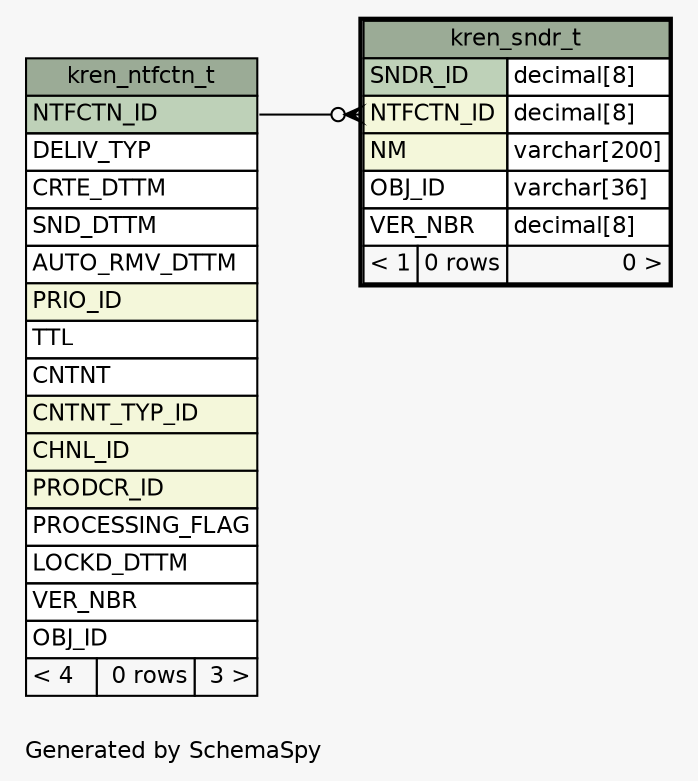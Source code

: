 // dot 2.28.0 on Mac OS X 10.7.2
// SchemaSpy rev 590
digraph "oneDegreeRelationshipsDiagram" {
  graph [
    rankdir="RL"
    bgcolor="#f7f7f7"
    label="\nGenerated by SchemaSpy"
    labeljust="l"
    nodesep="0.18"
    ranksep="0.46"
    fontname="Helvetica"
    fontsize="11"
  ];
  node [
    fontname="Helvetica"
    fontsize="11"
    shape="plaintext"
  ];
  edge [
    arrowsize="0.8"
  ];
  "kren_sndr_t":"NTFCTN_ID":w -> "kren_ntfctn_t":"NTFCTN_ID":e [arrowhead=none dir=back arrowtail=crowodot];
  "kren_ntfctn_t" [
    label=<
    <TABLE BORDER="0" CELLBORDER="1" CELLSPACING="0" BGCOLOR="#ffffff">
      <TR><TD COLSPAN="3" BGCOLOR="#9bab96" ALIGN="CENTER">kren_ntfctn_t</TD></TR>
      <TR><TD PORT="NTFCTN_ID" COLSPAN="3" BGCOLOR="#bed1b8" ALIGN="LEFT">NTFCTN_ID</TD></TR>
      <TR><TD PORT="DELIV_TYP" COLSPAN="3" ALIGN="LEFT">DELIV_TYP</TD></TR>
      <TR><TD PORT="CRTE_DTTM" COLSPAN="3" ALIGN="LEFT">CRTE_DTTM</TD></TR>
      <TR><TD PORT="SND_DTTM" COLSPAN="3" ALIGN="LEFT">SND_DTTM</TD></TR>
      <TR><TD PORT="AUTO_RMV_DTTM" COLSPAN="3" ALIGN="LEFT">AUTO_RMV_DTTM</TD></TR>
      <TR><TD PORT="PRIO_ID" COLSPAN="3" BGCOLOR="#f4f7da" ALIGN="LEFT">PRIO_ID</TD></TR>
      <TR><TD PORT="TTL" COLSPAN="3" ALIGN="LEFT">TTL</TD></TR>
      <TR><TD PORT="CNTNT" COLSPAN="3" ALIGN="LEFT">CNTNT</TD></TR>
      <TR><TD PORT="CNTNT_TYP_ID" COLSPAN="3" BGCOLOR="#f4f7da" ALIGN="LEFT">CNTNT_TYP_ID</TD></TR>
      <TR><TD PORT="CHNL_ID" COLSPAN="3" BGCOLOR="#f4f7da" ALIGN="LEFT">CHNL_ID</TD></TR>
      <TR><TD PORT="PRODCR_ID" COLSPAN="3" BGCOLOR="#f4f7da" ALIGN="LEFT">PRODCR_ID</TD></TR>
      <TR><TD PORT="PROCESSING_FLAG" COLSPAN="3" ALIGN="LEFT">PROCESSING_FLAG</TD></TR>
      <TR><TD PORT="LOCKD_DTTM" COLSPAN="3" ALIGN="LEFT">LOCKD_DTTM</TD></TR>
      <TR><TD PORT="VER_NBR" COLSPAN="3" ALIGN="LEFT">VER_NBR</TD></TR>
      <TR><TD PORT="OBJ_ID" COLSPAN="3" ALIGN="LEFT">OBJ_ID</TD></TR>
      <TR><TD ALIGN="LEFT" BGCOLOR="#f7f7f7">&lt; 4</TD><TD ALIGN="RIGHT" BGCOLOR="#f7f7f7">0 rows</TD><TD ALIGN="RIGHT" BGCOLOR="#f7f7f7">3 &gt;</TD></TR>
    </TABLE>>
    URL="kren_ntfctn_t.html"
    tooltip="kren_ntfctn_t"
  ];
  "kren_sndr_t" [
    label=<
    <TABLE BORDER="2" CELLBORDER="1" CELLSPACING="0" BGCOLOR="#ffffff">
      <TR><TD COLSPAN="3" BGCOLOR="#9bab96" ALIGN="CENTER">kren_sndr_t</TD></TR>
      <TR><TD PORT="SNDR_ID" COLSPAN="2" BGCOLOR="#bed1b8" ALIGN="LEFT">SNDR_ID</TD><TD PORT="SNDR_ID.type" ALIGN="LEFT">decimal[8]</TD></TR>
      <TR><TD PORT="NTFCTN_ID" COLSPAN="2" BGCOLOR="#f4f7da" ALIGN="LEFT">NTFCTN_ID</TD><TD PORT="NTFCTN_ID.type" ALIGN="LEFT">decimal[8]</TD></TR>
      <TR><TD PORT="NM" COLSPAN="2" BGCOLOR="#f4f7da" ALIGN="LEFT">NM</TD><TD PORT="NM.type" ALIGN="LEFT">varchar[200]</TD></TR>
      <TR><TD PORT="OBJ_ID" COLSPAN="2" ALIGN="LEFT">OBJ_ID</TD><TD PORT="OBJ_ID.type" ALIGN="LEFT">varchar[36]</TD></TR>
      <TR><TD PORT="VER_NBR" COLSPAN="2" ALIGN="LEFT">VER_NBR</TD><TD PORT="VER_NBR.type" ALIGN="LEFT">decimal[8]</TD></TR>
      <TR><TD ALIGN="LEFT" BGCOLOR="#f7f7f7">&lt; 1</TD><TD ALIGN="RIGHT" BGCOLOR="#f7f7f7">0 rows</TD><TD ALIGN="RIGHT" BGCOLOR="#f7f7f7">0 &gt;</TD></TR>
    </TABLE>>
    URL="kren_sndr_t.html"
    tooltip="kren_sndr_t"
  ];
}
